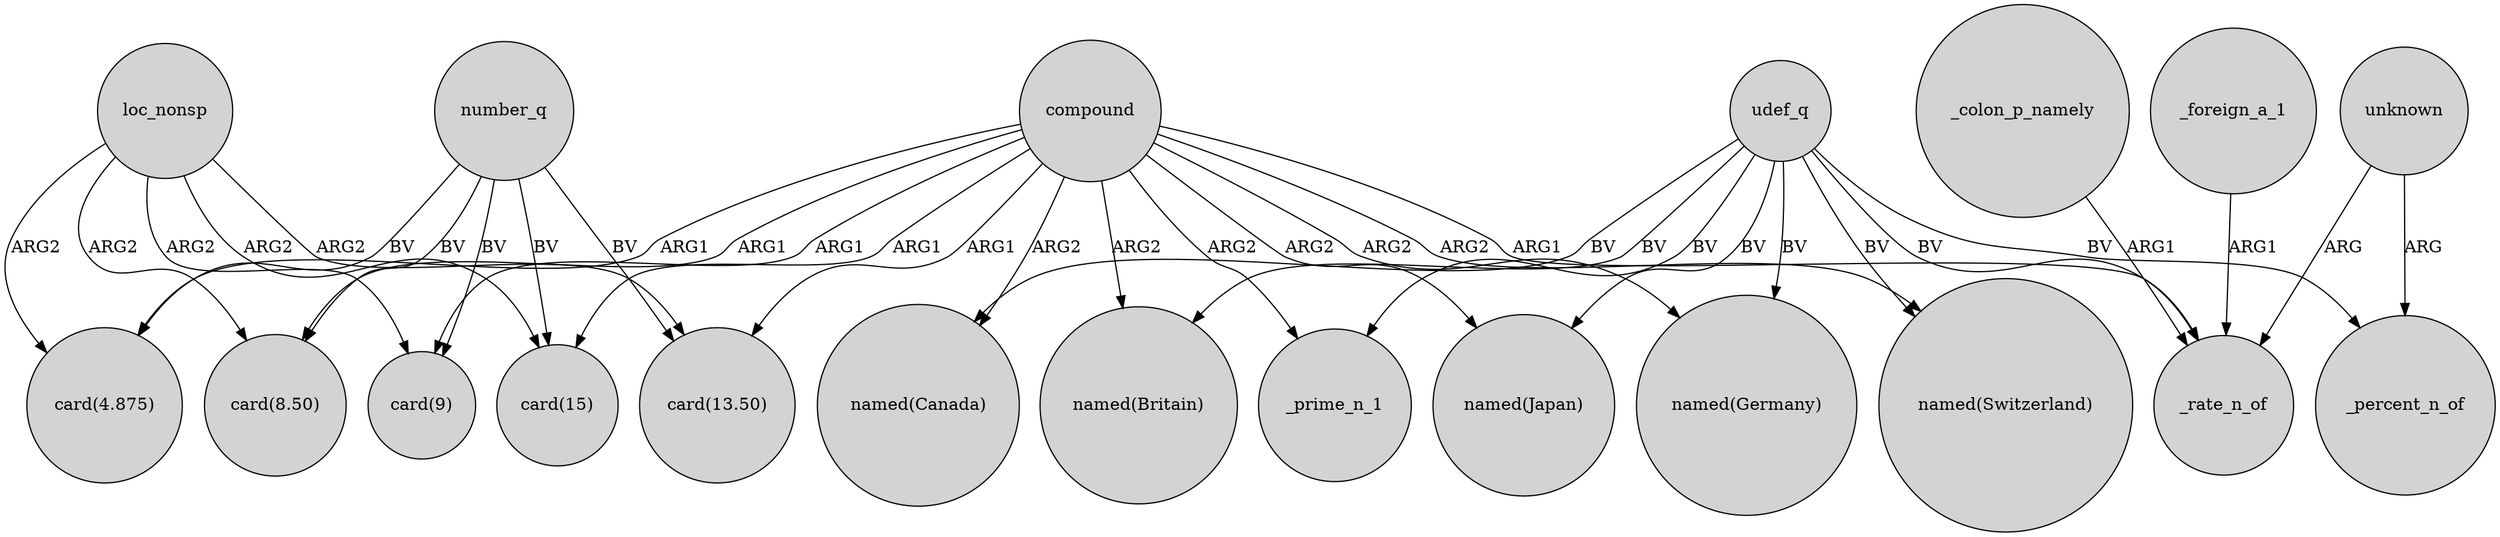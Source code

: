 digraph {
	node [shape=circle style=filled]
	loc_nonsp -> "card(4.875)" [label=ARG2]
	_colon_p_namely -> _rate_n_of [label=ARG1]
	number_q -> "card(4.875)" [label=BV]
	compound -> "named(Canada)" [label=ARG2]
	udef_q -> "named(Canada)" [label=BV]
	compound -> _rate_n_of [label=ARG1]
	loc_nonsp -> "card(13.50)" [label=ARG2]
	udef_q -> _rate_n_of [label=BV]
	compound -> _prime_n_1 [label=ARG2]
	unknown -> _rate_n_of [label=ARG]
	compound -> "named(Switzerland)" [label=ARG2]
	compound -> "named(Japan)" [label=ARG2]
	udef_q -> "named(Britain)" [label=BV]
	compound -> "card(8.50)" [label=ARG1]
	loc_nonsp -> "card(15)" [label=ARG2]
	unknown -> _percent_n_of [label=ARG]
	compound -> "card(13.50)" [label=ARG1]
	compound -> "card(9)" [label=ARG1]
	udef_q -> "named(Japan)" [label=BV]
	udef_q -> "named(Switzerland)" [label=BV]
	number_q -> "card(9)" [label=BV]
	compound -> "named(Britain)" [label=ARG2]
	compound -> "card(15)" [label=ARG1]
	number_q -> "card(13.50)" [label=BV]
	number_q -> "card(15)" [label=BV]
	_foreign_a_1 -> _rate_n_of [label=ARG1]
	loc_nonsp -> "card(9)" [label=ARG2]
	udef_q -> _prime_n_1 [label=BV]
	udef_q -> _percent_n_of [label=BV]
	udef_q -> "named(Germany)" [label=BV]
	number_q -> "card(8.50)" [label=BV]
	compound -> "card(4.875)" [label=ARG1]
	compound -> "named(Germany)" [label=ARG2]
	loc_nonsp -> "card(8.50)" [label=ARG2]
}

